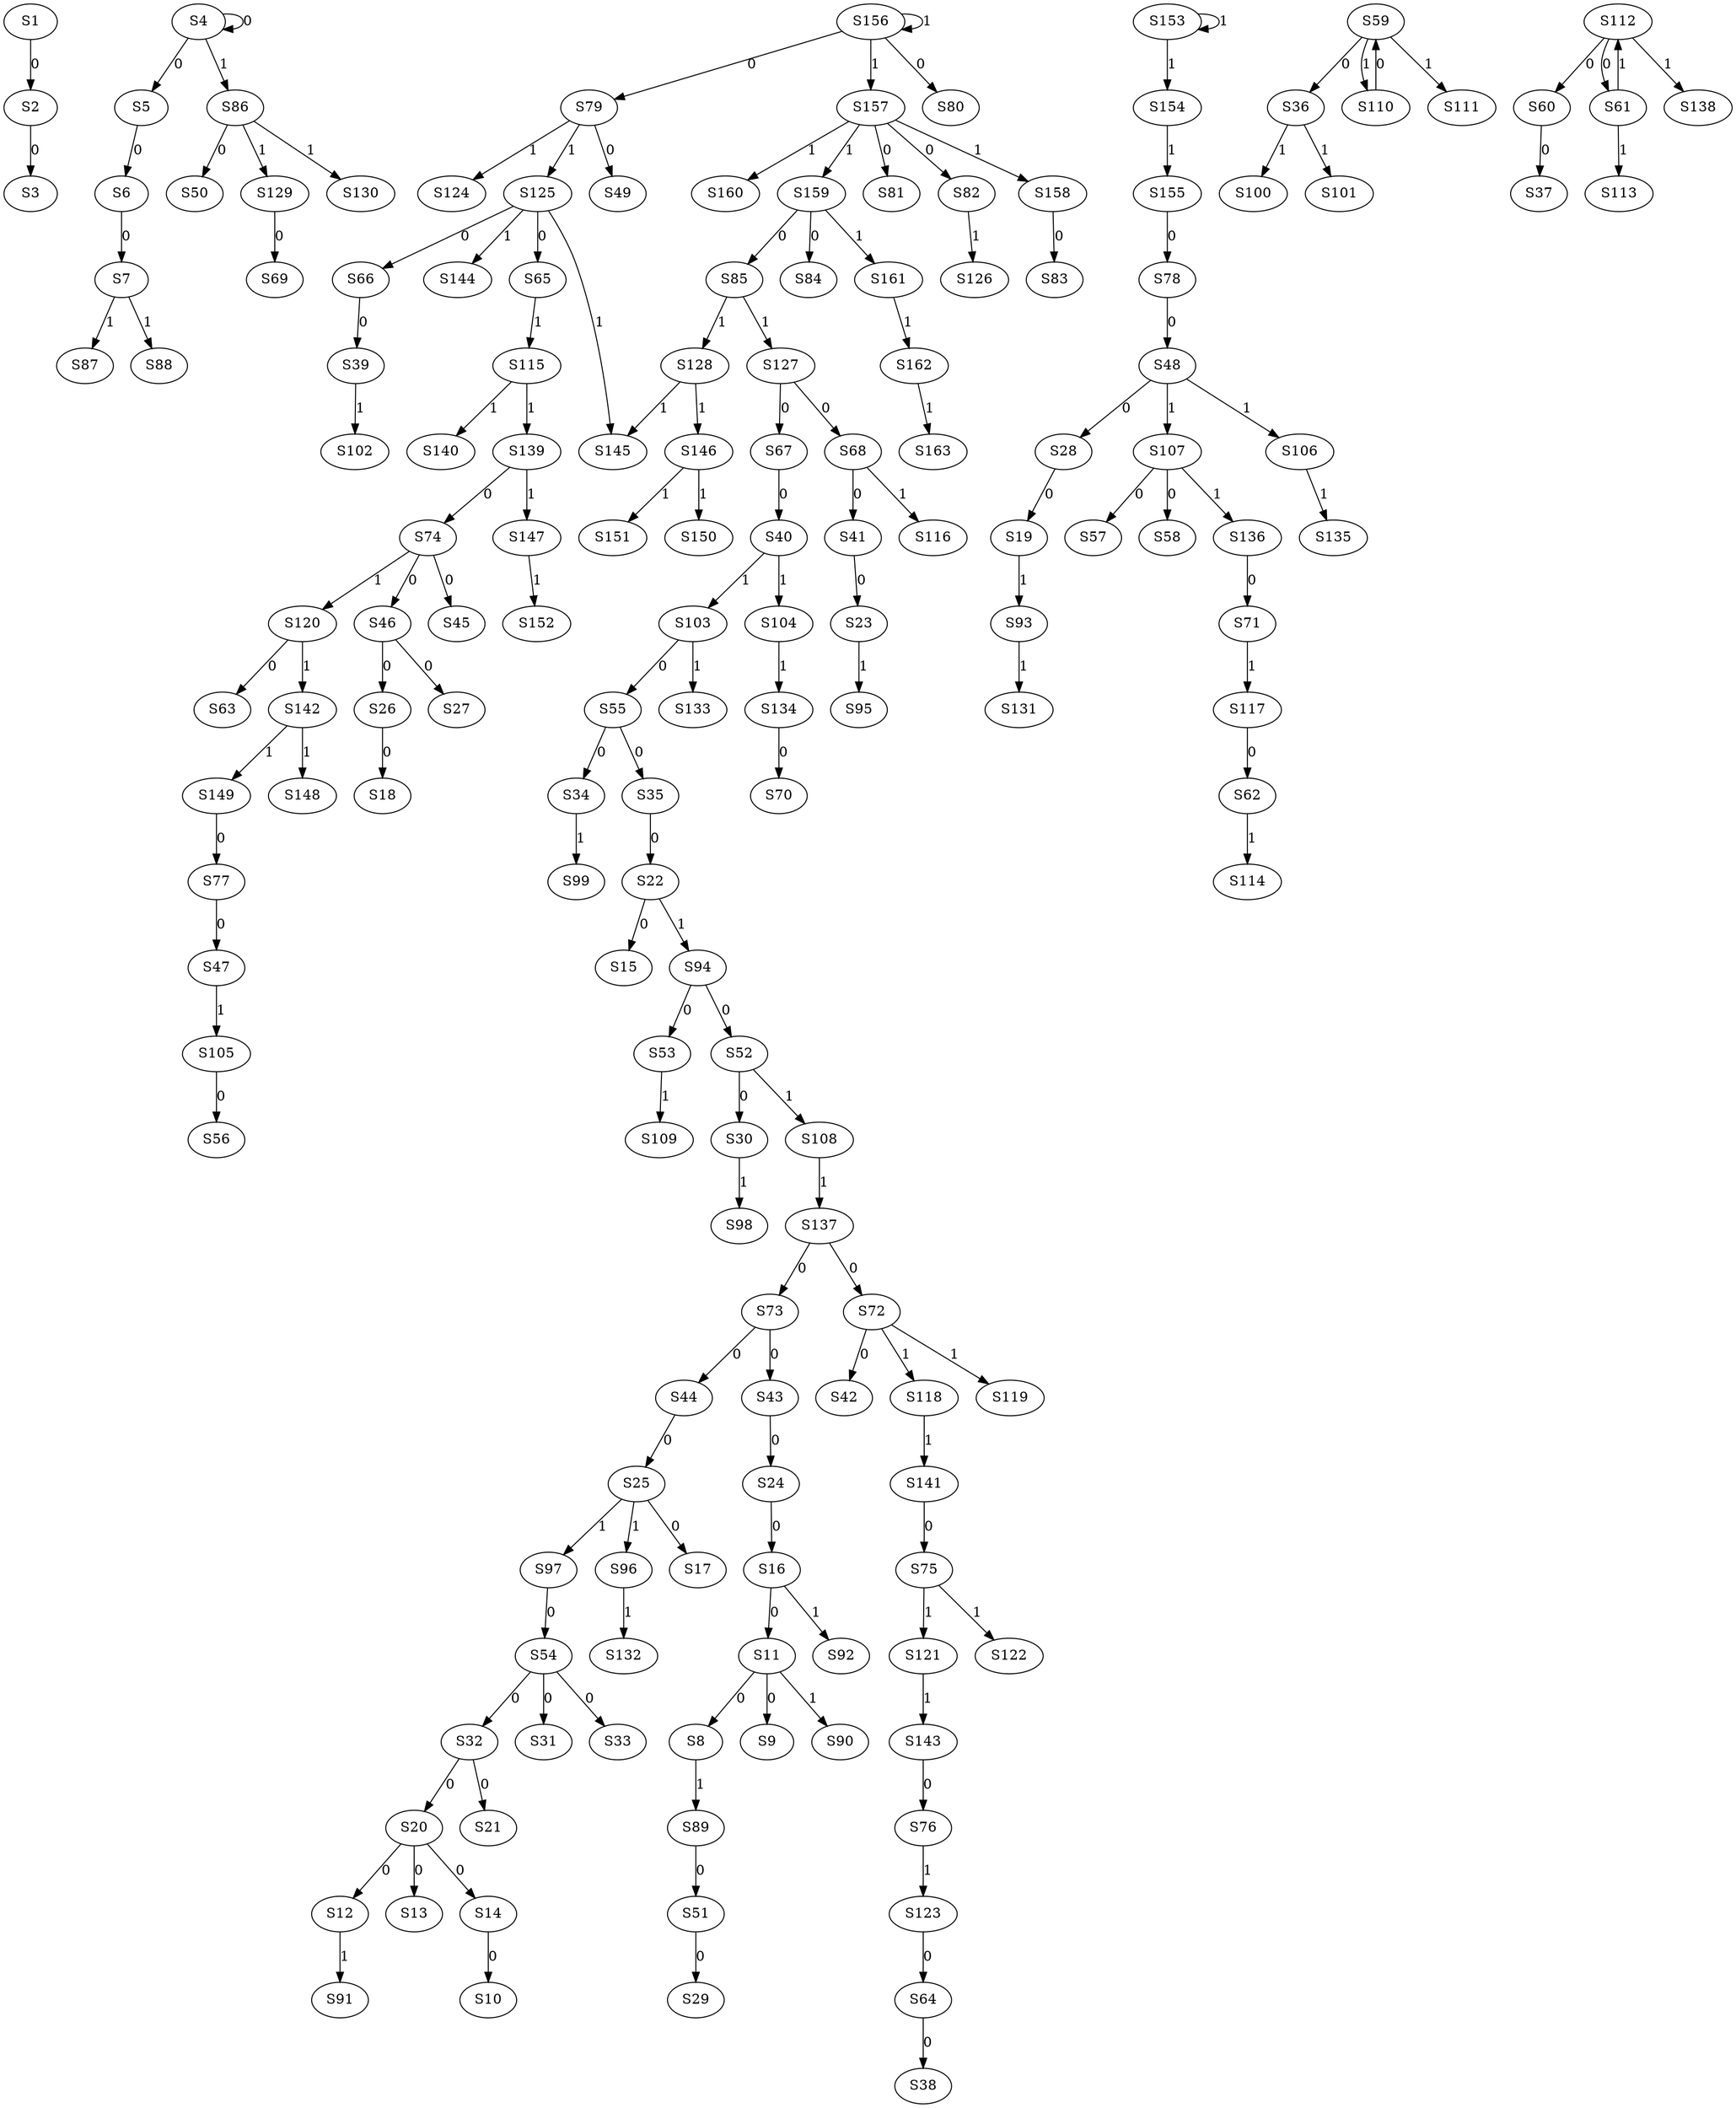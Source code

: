 strict digraph {
	S1 -> S2 [ label = 0 ];
	S2 -> S3 [ label = 0 ];
	S4 -> S4 [ label = 0 ];
	S4 -> S5 [ label = 0 ];
	S5 -> S6 [ label = 0 ];
	S6 -> S7 [ label = 0 ];
	S11 -> S8 [ label = 0 ];
	S11 -> S9 [ label = 0 ];
	S14 -> S10 [ label = 0 ];
	S16 -> S11 [ label = 0 ];
	S20 -> S12 [ label = 0 ];
	S20 -> S13 [ label = 0 ];
	S20 -> S14 [ label = 0 ];
	S22 -> S15 [ label = 0 ];
	S24 -> S16 [ label = 0 ];
	S25 -> S17 [ label = 0 ];
	S26 -> S18 [ label = 0 ];
	S28 -> S19 [ label = 0 ];
	S32 -> S20 [ label = 0 ];
	S32 -> S21 [ label = 0 ];
	S35 -> S22 [ label = 0 ];
	S41 -> S23 [ label = 0 ];
	S43 -> S24 [ label = 0 ];
	S44 -> S25 [ label = 0 ];
	S46 -> S26 [ label = 0 ];
	S46 -> S27 [ label = 0 ];
	S48 -> S28 [ label = 0 ];
	S51 -> S29 [ label = 0 ];
	S52 -> S30 [ label = 0 ];
	S54 -> S31 [ label = 0 ];
	S54 -> S32 [ label = 0 ];
	S54 -> S33 [ label = 0 ];
	S55 -> S34 [ label = 0 ];
	S55 -> S35 [ label = 0 ];
	S59 -> S36 [ label = 0 ];
	S60 -> S37 [ label = 0 ];
	S64 -> S38 [ label = 0 ];
	S66 -> S39 [ label = 0 ];
	S67 -> S40 [ label = 0 ];
	S68 -> S41 [ label = 0 ];
	S72 -> S42 [ label = 0 ];
	S73 -> S43 [ label = 0 ];
	S73 -> S44 [ label = 0 ];
	S74 -> S45 [ label = 0 ];
	S74 -> S46 [ label = 0 ];
	S77 -> S47 [ label = 0 ];
	S78 -> S48 [ label = 0 ];
	S79 -> S49 [ label = 0 ];
	S86 -> S50 [ label = 0 ];
	S89 -> S51 [ label = 0 ];
	S94 -> S52 [ label = 0 ];
	S94 -> S53 [ label = 0 ];
	S97 -> S54 [ label = 0 ];
	S103 -> S55 [ label = 0 ];
	S105 -> S56 [ label = 0 ];
	S107 -> S57 [ label = 0 ];
	S107 -> S58 [ label = 0 ];
	S110 -> S59 [ label = 0 ];
	S112 -> S60 [ label = 0 ];
	S112 -> S61 [ label = 0 ];
	S117 -> S62 [ label = 0 ];
	S120 -> S63 [ label = 0 ];
	S123 -> S64 [ label = 0 ];
	S125 -> S65 [ label = 0 ];
	S125 -> S66 [ label = 0 ];
	S127 -> S67 [ label = 0 ];
	S127 -> S68 [ label = 0 ];
	S129 -> S69 [ label = 0 ];
	S134 -> S70 [ label = 0 ];
	S136 -> S71 [ label = 0 ];
	S137 -> S72 [ label = 0 ];
	S137 -> S73 [ label = 0 ];
	S139 -> S74 [ label = 0 ];
	S141 -> S75 [ label = 0 ];
	S143 -> S76 [ label = 0 ];
	S149 -> S77 [ label = 0 ];
	S155 -> S78 [ label = 0 ];
	S156 -> S79 [ label = 0 ];
	S156 -> S80 [ label = 0 ];
	S157 -> S81 [ label = 0 ];
	S157 -> S82 [ label = 0 ];
	S158 -> S83 [ label = 0 ];
	S159 -> S84 [ label = 0 ];
	S159 -> S85 [ label = 0 ];
	S4 -> S86 [ label = 1 ];
	S7 -> S87 [ label = 1 ];
	S7 -> S88 [ label = 1 ];
	S8 -> S89 [ label = 1 ];
	S11 -> S90 [ label = 1 ];
	S12 -> S91 [ label = 1 ];
	S16 -> S92 [ label = 1 ];
	S19 -> S93 [ label = 1 ];
	S22 -> S94 [ label = 1 ];
	S23 -> S95 [ label = 1 ];
	S25 -> S96 [ label = 1 ];
	S25 -> S97 [ label = 1 ];
	S30 -> S98 [ label = 1 ];
	S34 -> S99 [ label = 1 ];
	S36 -> S100 [ label = 1 ];
	S36 -> S101 [ label = 1 ];
	S39 -> S102 [ label = 1 ];
	S40 -> S103 [ label = 1 ];
	S40 -> S104 [ label = 1 ];
	S47 -> S105 [ label = 1 ];
	S48 -> S106 [ label = 1 ];
	S48 -> S107 [ label = 1 ];
	S52 -> S108 [ label = 1 ];
	S53 -> S109 [ label = 1 ];
	S59 -> S110 [ label = 1 ];
	S59 -> S111 [ label = 1 ];
	S61 -> S112 [ label = 1 ];
	S61 -> S113 [ label = 1 ];
	S62 -> S114 [ label = 1 ];
	S65 -> S115 [ label = 1 ];
	S68 -> S116 [ label = 1 ];
	S71 -> S117 [ label = 1 ];
	S72 -> S118 [ label = 1 ];
	S72 -> S119 [ label = 1 ];
	S74 -> S120 [ label = 1 ];
	S75 -> S121 [ label = 1 ];
	S75 -> S122 [ label = 1 ];
	S76 -> S123 [ label = 1 ];
	S79 -> S124 [ label = 1 ];
	S79 -> S125 [ label = 1 ];
	S82 -> S126 [ label = 1 ];
	S85 -> S127 [ label = 1 ];
	S85 -> S128 [ label = 1 ];
	S86 -> S129 [ label = 1 ];
	S86 -> S130 [ label = 1 ];
	S93 -> S131 [ label = 1 ];
	S96 -> S132 [ label = 1 ];
	S103 -> S133 [ label = 1 ];
	S104 -> S134 [ label = 1 ];
	S106 -> S135 [ label = 1 ];
	S107 -> S136 [ label = 1 ];
	S108 -> S137 [ label = 1 ];
	S112 -> S138 [ label = 1 ];
	S115 -> S139 [ label = 1 ];
	S115 -> S140 [ label = 1 ];
	S118 -> S141 [ label = 1 ];
	S120 -> S142 [ label = 1 ];
	S121 -> S143 [ label = 1 ];
	S125 -> S144 [ label = 1 ];
	S125 -> S145 [ label = 1 ];
	S128 -> S146 [ label = 1 ];
	S139 -> S147 [ label = 1 ];
	S142 -> S148 [ label = 1 ];
	S142 -> S149 [ label = 1 ];
	S146 -> S150 [ label = 1 ];
	S146 -> S151 [ label = 1 ];
	S147 -> S152 [ label = 1 ];
	S153 -> S153 [ label = 1 ];
	S153 -> S154 [ label = 1 ];
	S154 -> S155 [ label = 1 ];
	S156 -> S156 [ label = 1 ];
	S156 -> S157 [ label = 1 ];
	S157 -> S158 [ label = 1 ];
	S157 -> S159 [ label = 1 ];
	S157 -> S160 [ label = 1 ];
	S159 -> S161 [ label = 1 ];
	S161 -> S162 [ label = 1 ];
	S162 -> S163 [ label = 1 ];
	S128 -> S145 [ label = 1 ];
}